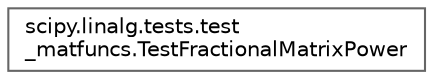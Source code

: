digraph "Graphical Class Hierarchy"
{
 // LATEX_PDF_SIZE
  bgcolor="transparent";
  edge [fontname=Helvetica,fontsize=10,labelfontname=Helvetica,labelfontsize=10];
  node [fontname=Helvetica,fontsize=10,shape=box,height=0.2,width=0.4];
  rankdir="LR";
  Node0 [id="Node000000",label="scipy.linalg.tests.test\l_matfuncs.TestFractionalMatrixPower",height=0.2,width=0.4,color="grey40", fillcolor="white", style="filled",URL="$df/d74/classscipy_1_1linalg_1_1tests_1_1test__matfuncs_1_1TestFractionalMatrixPower.html",tooltip=" "];
}
